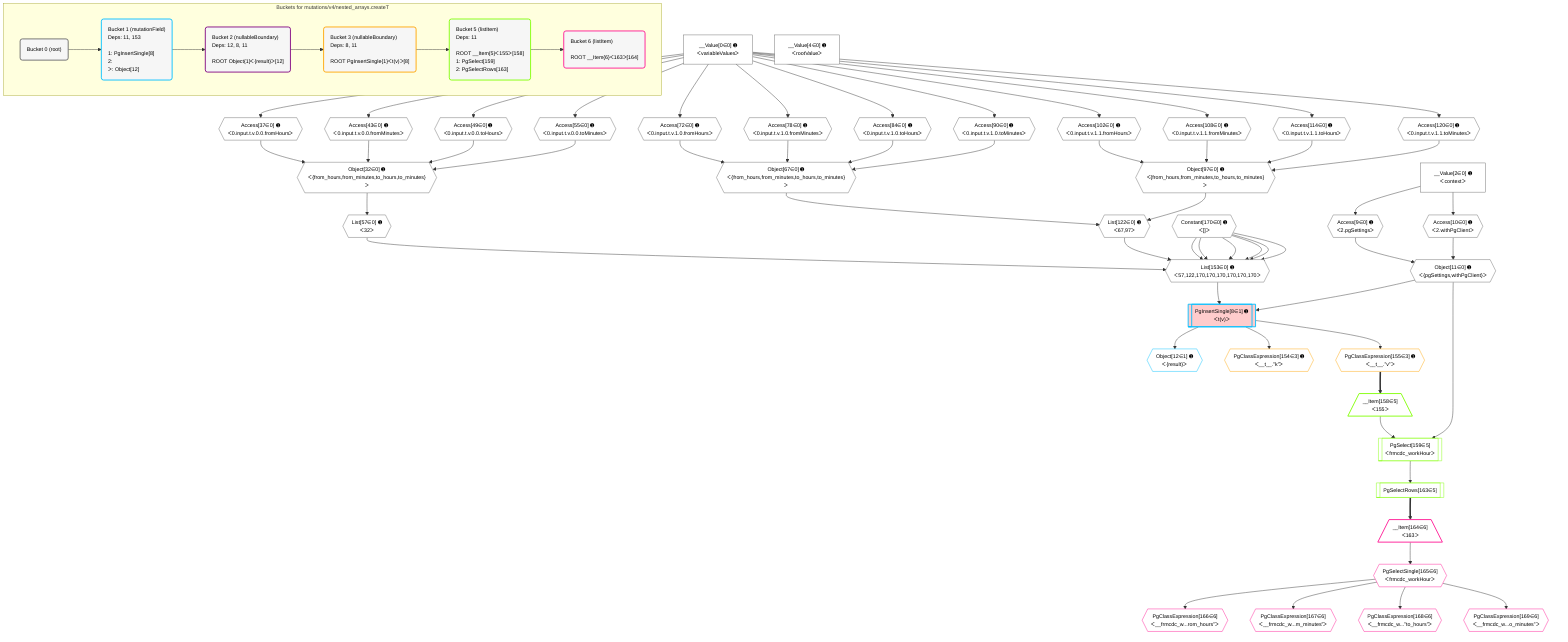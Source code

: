 %%{init: {'themeVariables': { 'fontSize': '12px'}}}%%
graph TD
    classDef path fill:#eee,stroke:#000,color:#000
    classDef plan fill:#fff,stroke-width:1px,color:#000
    classDef itemplan fill:#fff,stroke-width:2px,color:#000
    classDef unbatchedplan fill:#dff,stroke-width:1px,color:#000
    classDef sideeffectplan fill:#fcc,stroke-width:2px,color:#000
    classDef bucket fill:#f6f6f6,color:#000,stroke-width:2px,text-align:left


    %% plan dependencies
    List153{{"List[153∈0] ➊<br />ᐸ57,122,170,170,170,170,170,170ᐳ"}}:::plan
    List57{{"List[57∈0] ➊<br />ᐸ32ᐳ"}}:::plan
    List122{{"List[122∈0] ➊<br />ᐸ67,97ᐳ"}}:::plan
    Constant170{{"Constant[170∈0] ➊<br />ᐸ[]ᐳ"}}:::plan
    List57 & List122 & Constant170 & Constant170 & Constant170 & Constant170 & Constant170 & Constant170 --> List153
    Object32{{"Object[32∈0] ➊<br />ᐸ{from_hours,from_minutes,to_hours,to_minutes}ᐳ"}}:::plan
    Access37{{"Access[37∈0] ➊<br />ᐸ0.input.t.v.0.0.fromHoursᐳ"}}:::plan
    Access43{{"Access[43∈0] ➊<br />ᐸ0.input.t.v.0.0.fromMinutesᐳ"}}:::plan
    Access49{{"Access[49∈0] ➊<br />ᐸ0.input.t.v.0.0.toHoursᐳ"}}:::plan
    Access55{{"Access[55∈0] ➊<br />ᐸ0.input.t.v.0.0.toMinutesᐳ"}}:::plan
    Access37 & Access43 & Access49 & Access55 --> Object32
    Object67{{"Object[67∈0] ➊<br />ᐸ{from_hours,from_minutes,to_hours,to_minutes}ᐳ"}}:::plan
    Access72{{"Access[72∈0] ➊<br />ᐸ0.input.t.v.1.0.fromHoursᐳ"}}:::plan
    Access78{{"Access[78∈0] ➊<br />ᐸ0.input.t.v.1.0.fromMinutesᐳ"}}:::plan
    Access84{{"Access[84∈0] ➊<br />ᐸ0.input.t.v.1.0.toHoursᐳ"}}:::plan
    Access90{{"Access[90∈0] ➊<br />ᐸ0.input.t.v.1.0.toMinutesᐳ"}}:::plan
    Access72 & Access78 & Access84 & Access90 --> Object67
    Object97{{"Object[97∈0] ➊<br />ᐸ{from_hours,from_minutes,to_hours,to_minutes}ᐳ"}}:::plan
    Access102{{"Access[102∈0] ➊<br />ᐸ0.input.t.v.1.1.fromHoursᐳ"}}:::plan
    Access108{{"Access[108∈0] ➊<br />ᐸ0.input.t.v.1.1.fromMinutesᐳ"}}:::plan
    Access114{{"Access[114∈0] ➊<br />ᐸ0.input.t.v.1.1.toHoursᐳ"}}:::plan
    Access120{{"Access[120∈0] ➊<br />ᐸ0.input.t.v.1.1.toMinutesᐳ"}}:::plan
    Access102 & Access108 & Access114 & Access120 --> Object97
    Object11{{"Object[11∈0] ➊<br />ᐸ{pgSettings,withPgClient}ᐳ"}}:::plan
    Access9{{"Access[9∈0] ➊<br />ᐸ2.pgSettingsᐳ"}}:::plan
    Access10{{"Access[10∈0] ➊<br />ᐸ2.withPgClientᐳ"}}:::plan
    Access9 & Access10 --> Object11
    Object67 & Object97 --> List122
    __Value2["__Value[2∈0] ➊<br />ᐸcontextᐳ"]:::plan
    __Value2 --> Access9
    __Value2 --> Access10
    __Value0["__Value[0∈0] ➊<br />ᐸvariableValuesᐳ"]:::plan
    __Value0 --> Access37
    __Value0 --> Access43
    __Value0 --> Access49
    __Value0 --> Access55
    Object32 --> List57
    __Value0 --> Access72
    __Value0 --> Access78
    __Value0 --> Access84
    __Value0 --> Access90
    __Value0 --> Access102
    __Value0 --> Access108
    __Value0 --> Access114
    __Value0 --> Access120
    __Value4["__Value[4∈0] ➊<br />ᐸrootValueᐳ"]:::plan
    PgInsertSingle8[["PgInsertSingle[8∈1] ➊<br />ᐸt(v)ᐳ"]]:::sideeffectplan
    Object11 & List153 --> PgInsertSingle8
    Object12{{"Object[12∈1] ➊<br />ᐸ{result}ᐳ"}}:::plan
    PgInsertSingle8 --> Object12
    PgClassExpression154{{"PgClassExpression[154∈3] ➊<br />ᐸ__t__.”k”ᐳ"}}:::plan
    PgInsertSingle8 --> PgClassExpression154
    PgClassExpression155{{"PgClassExpression[155∈3] ➊<br />ᐸ__t__.”v”ᐳ"}}:::plan
    PgInsertSingle8 --> PgClassExpression155
    PgSelect159[["PgSelect[159∈5]<br />ᐸfrmcdc_workHourᐳ"]]:::plan
    __Item158[/"__Item[158∈5]<br />ᐸ155ᐳ"\]:::itemplan
    Object11 & __Item158 --> PgSelect159
    PgClassExpression155 ==> __Item158
    PgSelectRows163[["PgSelectRows[163∈5]"]]:::plan
    PgSelect159 --> PgSelectRows163
    __Item164[/"__Item[164∈6]<br />ᐸ163ᐳ"\]:::itemplan
    PgSelectRows163 ==> __Item164
    PgSelectSingle165{{"PgSelectSingle[165∈6]<br />ᐸfrmcdc_workHourᐳ"}}:::plan
    __Item164 --> PgSelectSingle165
    PgClassExpression166{{"PgClassExpression[166∈6]<br />ᐸ__frmcdc_w...rom_hours”ᐳ"}}:::plan
    PgSelectSingle165 --> PgClassExpression166
    PgClassExpression167{{"PgClassExpression[167∈6]<br />ᐸ__frmcdc_w...m_minutes”ᐳ"}}:::plan
    PgSelectSingle165 --> PgClassExpression167
    PgClassExpression168{{"PgClassExpression[168∈6]<br />ᐸ__frmcdc_w...”to_hours”ᐳ"}}:::plan
    PgSelectSingle165 --> PgClassExpression168
    PgClassExpression169{{"PgClassExpression[169∈6]<br />ᐸ__frmcdc_w...o_minutes”ᐳ"}}:::plan
    PgSelectSingle165 --> PgClassExpression169

    %% define steps

    subgraph "Buckets for mutations/v4/nested_arrays.createT"
    Bucket0("Bucket 0 (root)"):::bucket
    classDef bucket0 stroke:#696969
    class Bucket0,__Value0,__Value2,__Value4,Access9,Access10,Object11,Object32,Access37,Access43,Access49,Access55,List57,Object67,Access72,Access78,Access84,Access90,Object97,Access102,Access108,Access114,Access120,List122,List153,Constant170 bucket0
    Bucket1("Bucket 1 (mutationField)<br />Deps: 11, 153<br /><br />1: PgInsertSingle[8]<br />2: <br />ᐳ: Object[12]"):::bucket
    classDef bucket1 stroke:#00bfff
    class Bucket1,PgInsertSingle8,Object12 bucket1
    Bucket2("Bucket 2 (nullableBoundary)<br />Deps: 12, 8, 11<br /><br />ROOT Object{1}ᐸ{result}ᐳ[12]"):::bucket
    classDef bucket2 stroke:#7f007f
    class Bucket2 bucket2
    Bucket3("Bucket 3 (nullableBoundary)<br />Deps: 8, 11<br /><br />ROOT PgInsertSingle{1}ᐸt(v)ᐳ[8]"):::bucket
    classDef bucket3 stroke:#ffa500
    class Bucket3,PgClassExpression154,PgClassExpression155 bucket3
    Bucket5("Bucket 5 (listItem)<br />Deps: 11<br /><br />ROOT __Item{5}ᐸ155ᐳ[158]<br />1: PgSelect[159]<br />2: PgSelectRows[163]"):::bucket
    classDef bucket5 stroke:#7fff00
    class Bucket5,__Item158,PgSelect159,PgSelectRows163 bucket5
    Bucket6("Bucket 6 (listItem)<br /><br />ROOT __Item{6}ᐸ163ᐳ[164]"):::bucket
    classDef bucket6 stroke:#ff1493
    class Bucket6,__Item164,PgSelectSingle165,PgClassExpression166,PgClassExpression167,PgClassExpression168,PgClassExpression169 bucket6
    Bucket0 --> Bucket1
    Bucket1 --> Bucket2
    Bucket2 --> Bucket3
    Bucket3 --> Bucket5
    Bucket5 --> Bucket6
    end